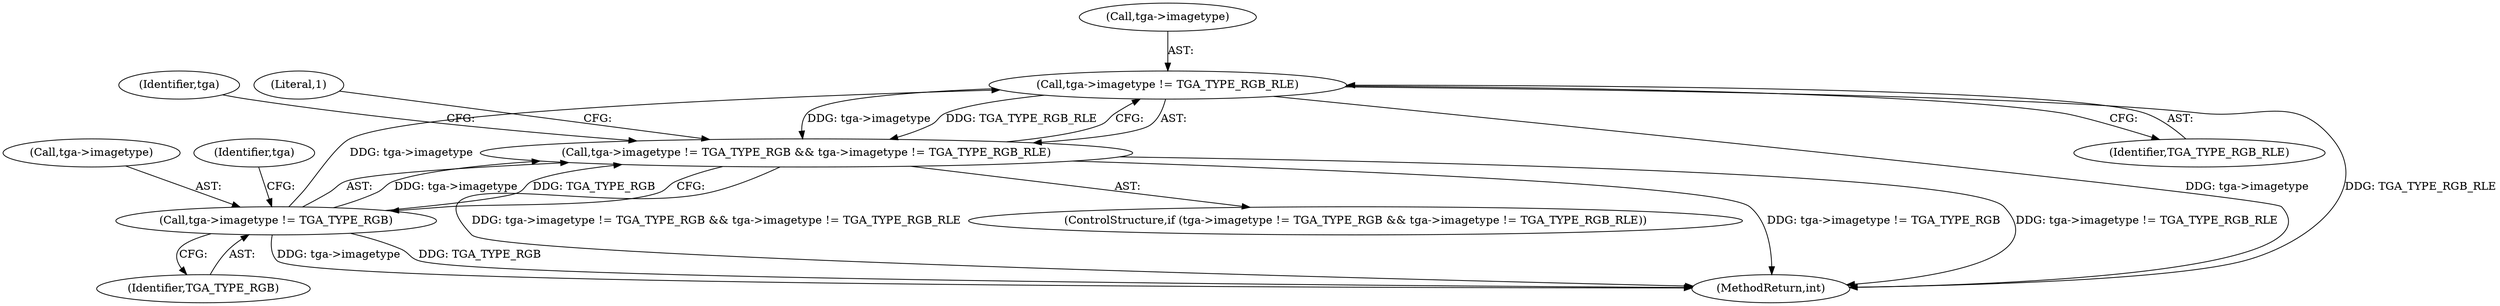 digraph "0_libgd_58b6dde319c301b0eae27d12e2a659e067d80558@pointer" {
"1000192" [label="(Call,tga->imagetype != TGA_TYPE_RGB_RLE)"];
"1000187" [label="(Call,tga->imagetype != TGA_TYPE_RGB)"];
"1000186" [label="(Call,tga->imagetype != TGA_TYPE_RGB && tga->imagetype != TGA_TYPE_RGB_RLE)"];
"1000186" [label="(Call,tga->imagetype != TGA_TYPE_RGB && tga->imagetype != TGA_TYPE_RGB_RLE)"];
"1000192" [label="(Call,tga->imagetype != TGA_TYPE_RGB_RLE)"];
"1000191" [label="(Identifier,TGA_TYPE_RGB)"];
"1000194" [label="(Identifier,tga)"];
"1000188" [label="(Call,tga->imagetype)"];
"1000515" [label="(MethodReturn,int)"];
"1000193" [label="(Call,tga->imagetype)"];
"1000202" [label="(Identifier,tga)"];
"1000187" [label="(Call,tga->imagetype != TGA_TYPE_RGB)"];
"1000196" [label="(Identifier,TGA_TYPE_RGB_RLE)"];
"1000185" [label="(ControlStructure,if (tga->imagetype != TGA_TYPE_RGB && tga->imagetype != TGA_TYPE_RGB_RLE))"];
"1000199" [label="(Literal,1)"];
"1000192" -> "1000186"  [label="AST: "];
"1000192" -> "1000196"  [label="CFG: "];
"1000193" -> "1000192"  [label="AST: "];
"1000196" -> "1000192"  [label="AST: "];
"1000186" -> "1000192"  [label="CFG: "];
"1000192" -> "1000515"  [label="DDG: tga->imagetype"];
"1000192" -> "1000515"  [label="DDG: TGA_TYPE_RGB_RLE"];
"1000192" -> "1000186"  [label="DDG: tga->imagetype"];
"1000192" -> "1000186"  [label="DDG: TGA_TYPE_RGB_RLE"];
"1000187" -> "1000192"  [label="DDG: tga->imagetype"];
"1000187" -> "1000186"  [label="AST: "];
"1000187" -> "1000191"  [label="CFG: "];
"1000188" -> "1000187"  [label="AST: "];
"1000191" -> "1000187"  [label="AST: "];
"1000194" -> "1000187"  [label="CFG: "];
"1000186" -> "1000187"  [label="CFG: "];
"1000187" -> "1000515"  [label="DDG: tga->imagetype"];
"1000187" -> "1000515"  [label="DDG: TGA_TYPE_RGB"];
"1000187" -> "1000186"  [label="DDG: tga->imagetype"];
"1000187" -> "1000186"  [label="DDG: TGA_TYPE_RGB"];
"1000186" -> "1000185"  [label="AST: "];
"1000199" -> "1000186"  [label="CFG: "];
"1000202" -> "1000186"  [label="CFG: "];
"1000186" -> "1000515"  [label="DDG: tga->imagetype != TGA_TYPE_RGB && tga->imagetype != TGA_TYPE_RGB_RLE"];
"1000186" -> "1000515"  [label="DDG: tga->imagetype != TGA_TYPE_RGB"];
"1000186" -> "1000515"  [label="DDG: tga->imagetype != TGA_TYPE_RGB_RLE"];
}
